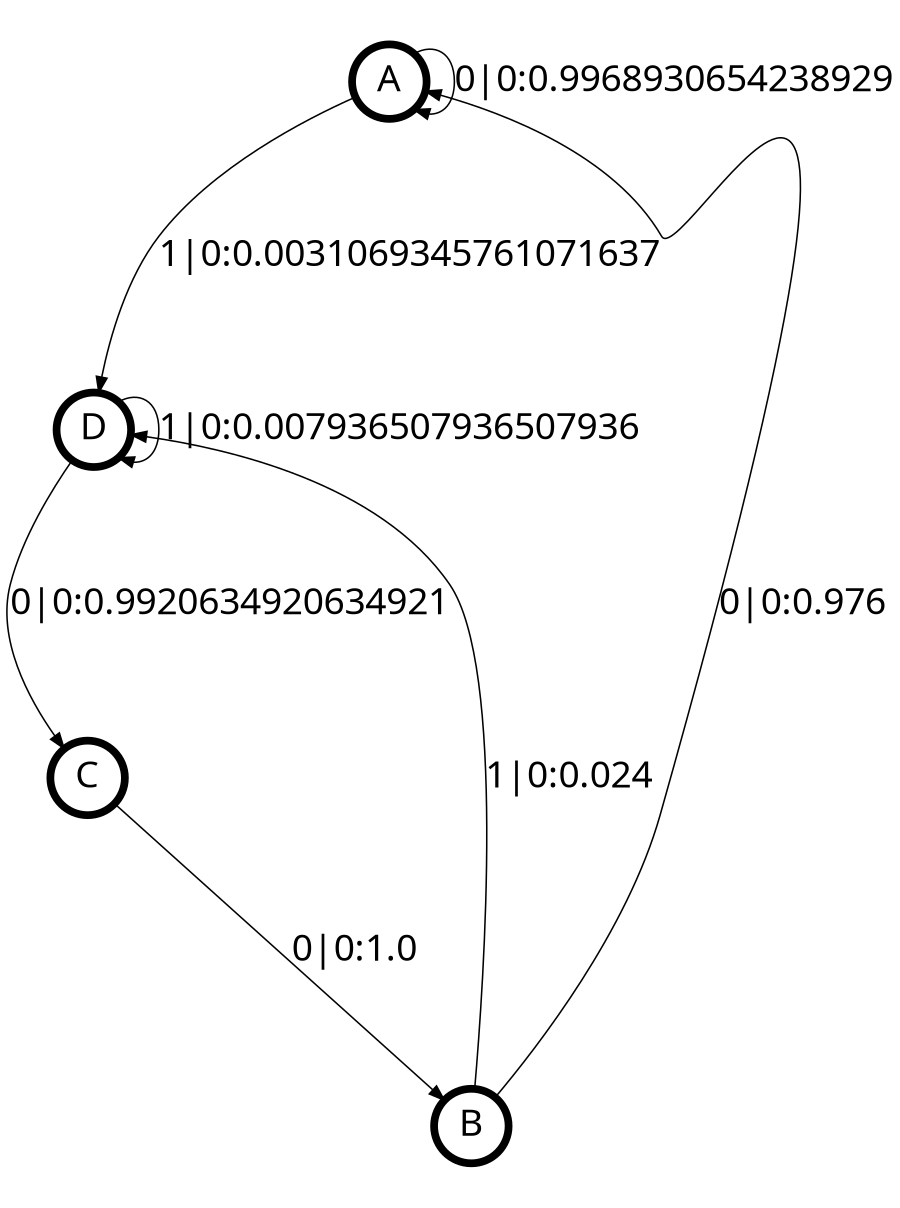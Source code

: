 digraph  {
size = "6,8.5";
ratio = "fill";
node
[shape = circle];
node [fontsize = 24];
node [penwidth = 5];
edge [fontsize = 24];
node [fontname = "CMU Serif Roman"];
graph [fontname = "CMU Serif Roman"];
edge [fontname = "CMU Serif Roman"];
A -> A [label = "0|0:0.9968930654238929\l"];
A -> D [label = "1|0:0.0031069345761071637\l"];
B -> A [label = "0|0:0.976\l"];
B -> D [label = "1|0:0.024\l"];
C -> B [label = "0|0:1.0\l"];
D -> C [label = "0|0:0.9920634920634921\l"];
D -> D [label = "1|0:0.007936507936507936\l"];
}